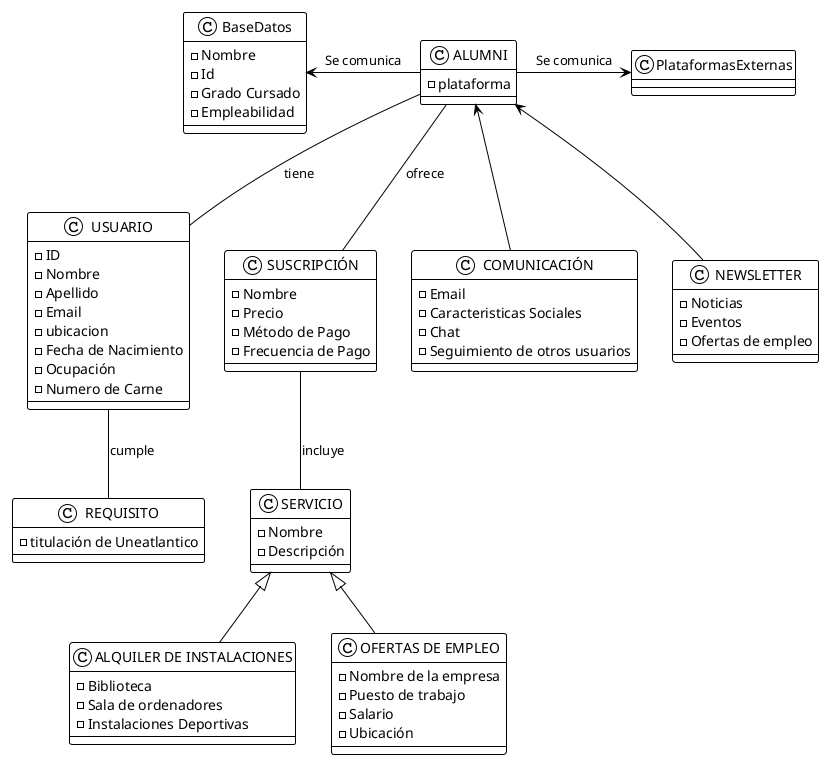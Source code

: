 @startuml
!theme plain

class ALUMNI 
{
   - plataforma
}


class BaseDatos
{
 - Nombre
 - Id
 - Grado Cursado
 - Empleabilidad
}

class PlataformasExternas


class USUARIO 
{
    - ID
    - Nombre 
    - Apellido 
    - Email 
    - ubicacion 
    - Fecha de Nacimiento 
    - Ocupación
    - Numero de Carne
}

class REQUISITO 
{
    - titulación de Uneatlantico
}

class SUSCRIPCIÓN 
{
    - Nombre 
    - Precio 
    - Método de Pago
    - Frecuencia de Pago
}

class SERVICIO {
    - Nombre 
    - Descripción 
}

class COMUNICACIÓN
{
    - Email
    - Caracteristicas Sociales
    - Chat
    - Seguimiento de otros usuarios

}

class "ALQUILER DE INSTALACIONES" 
{
    - Biblioteca
    - Sala de ordenadores
    - Instalaciones Deportivas
}

class NEWSLETTER 
{
    - Noticias
    - Eventos
    - Ofertas de empleo
}

class "OFERTAS DE EMPLEO" 
{
    - Nombre de la empresa
    - Puesto de trabajo
    - Salario
    - Ubicación
}

ALUMNI -- USUARIO : tiene
ALUMNI -- SUSCRIPCIÓN : ofrece
SUSCRIPCIÓN -- SERVICIO : incluye
USUARIO -- REQUISITO : cumple


ALUMNI <-- "COMUNICACIÓN"
ALUMNI <-- "NEWSLETTER"

SERVICIO <|-- "ALQUILER DE INSTALACIONES"
SERVICIO <|-- "OFERTAS DE EMPLEO"


ALUMNI -left-> BaseDatos : Se comunica
ALUMNI -right-> PlataformasExternas : Se comunica



@enduml
